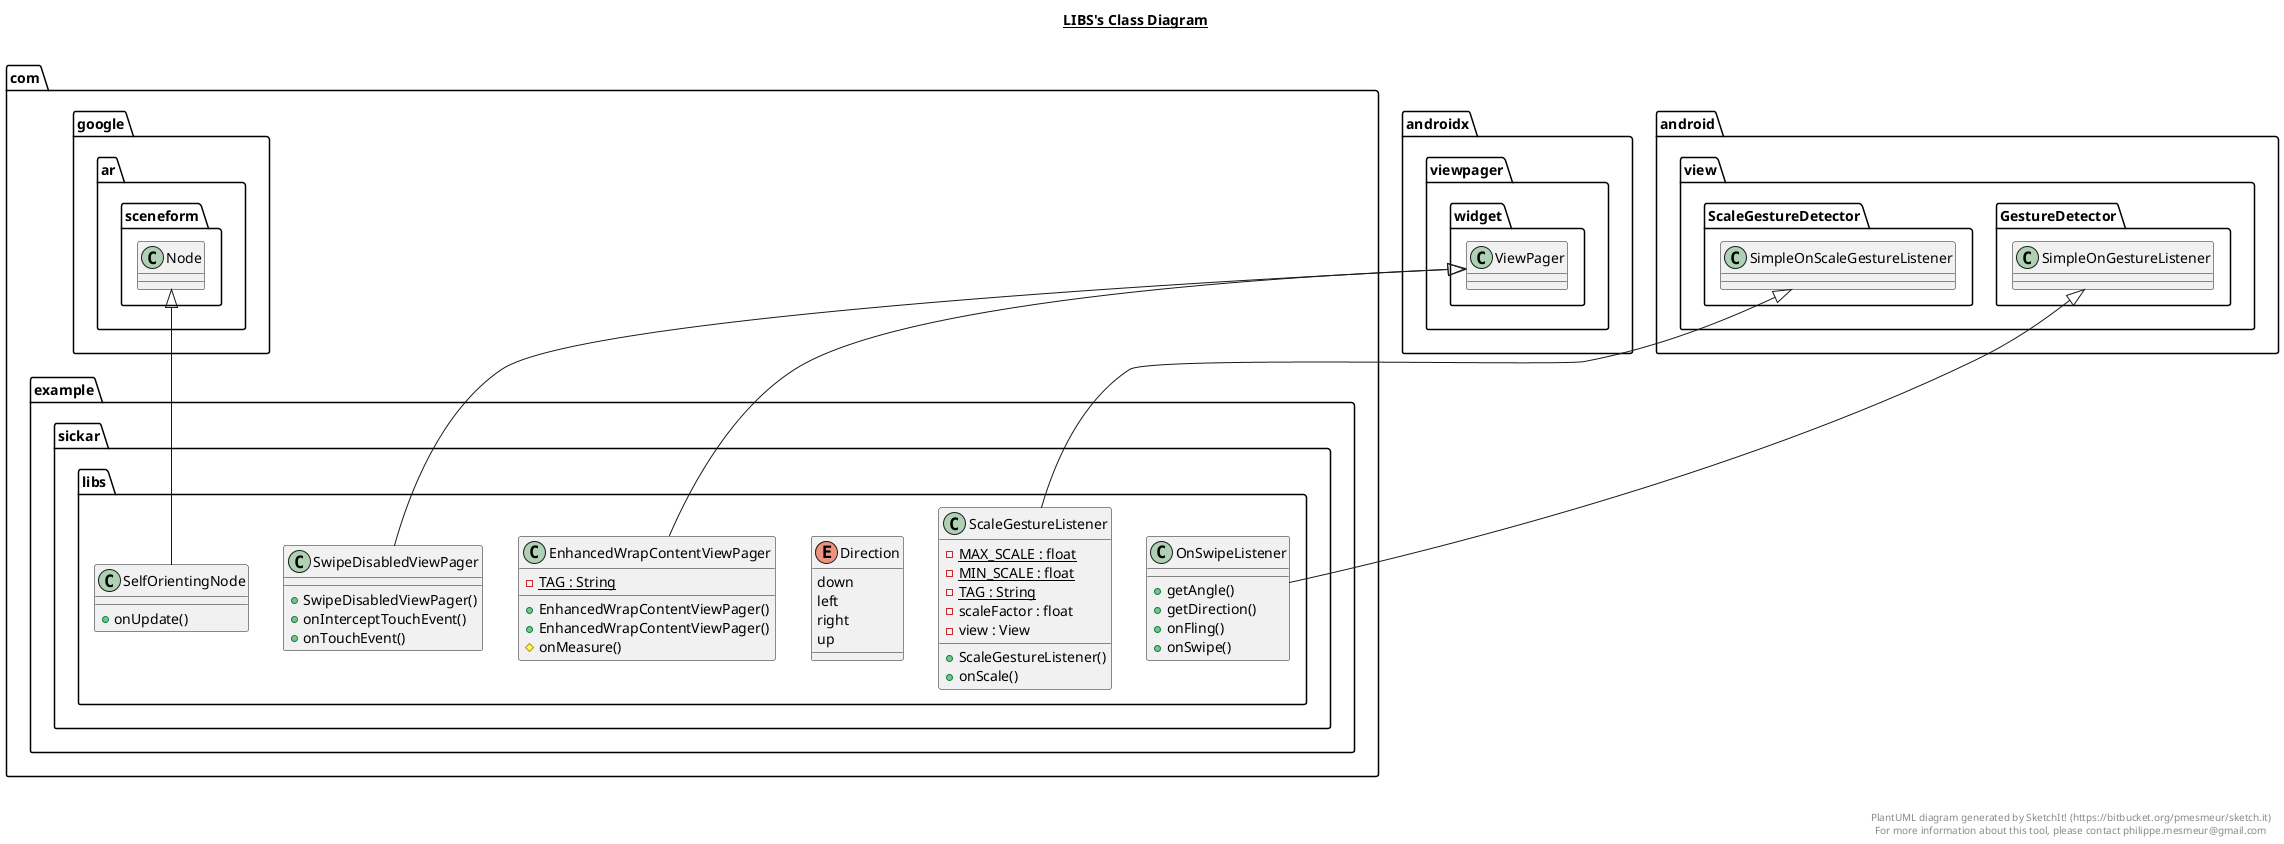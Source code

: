 @startuml

title __LIBS's Class Diagram__\n

  namespace com.example.sickar {
    namespace libs {
      class com.example.sickar.libs.EnhancedWrapContentViewPager {
          {static} - TAG : String
          + EnhancedWrapContentViewPager()
          + EnhancedWrapContentViewPager()
          # onMeasure()
      }
    }
  }
  

  namespace com.example.sickar {
    namespace libs {
      class com.example.sickar.libs.OnSwipeListener {
          + getAngle()
          + getDirection()
          + onFling()
          + onSwipe()
      }
    }
  }
  

  namespace com.example.sickar {
    namespace libs {
      enum Direction {
        down
        left
        right
        up
      }
    }
  }
  

  namespace com.example.sickar {
    namespace libs {
      class com.example.sickar.libs.ScaleGestureListener {
          {static} - MAX_SCALE : float
          {static} - MIN_SCALE : float
          {static} - TAG : String
          - scaleFactor : float
          - view : View
          + ScaleGestureListener()
          + onScale()
      }
    }
  }
  

  namespace com.example.sickar {
    namespace libs {
      class com.example.sickar.libs.SelfOrientingNode {
          + onUpdate()
      }
    }
  }
  

  namespace com.example.sickar {
    namespace libs {
      class com.example.sickar.libs.SwipeDisabledViewPager {
          + SwipeDisabledViewPager()
          + onInterceptTouchEvent()
          + onTouchEvent()
      }
    }
  }
  

  com.example.sickar.libs.EnhancedWrapContentViewPager -up-|> androidx.viewpager.widget.ViewPager
  com.example.sickar.libs.OnSwipeListener -up-|> android.view.GestureDetector.SimpleOnGestureListener
  com.example.sickar.libs.OnSwipeListener +-down- com.example.sickar.libs.OnSwipeListener.Direction
  com.example.sickar.libs.ScaleGestureListener -up-|> android.view.ScaleGestureDetector.SimpleOnScaleGestureListener
  com.example.sickar.libs.SelfOrientingNode -up-|> com.google.ar.sceneform.Node
  com.example.sickar.libs.SwipeDisabledViewPager -up-|> androidx.viewpager.widget.ViewPager


right footer


PlantUML diagram generated by SketchIt! (https://bitbucket.org/pmesmeur/sketch.it)
For more information about this tool, please contact philippe.mesmeur@gmail.com
endfooter

@enduml
